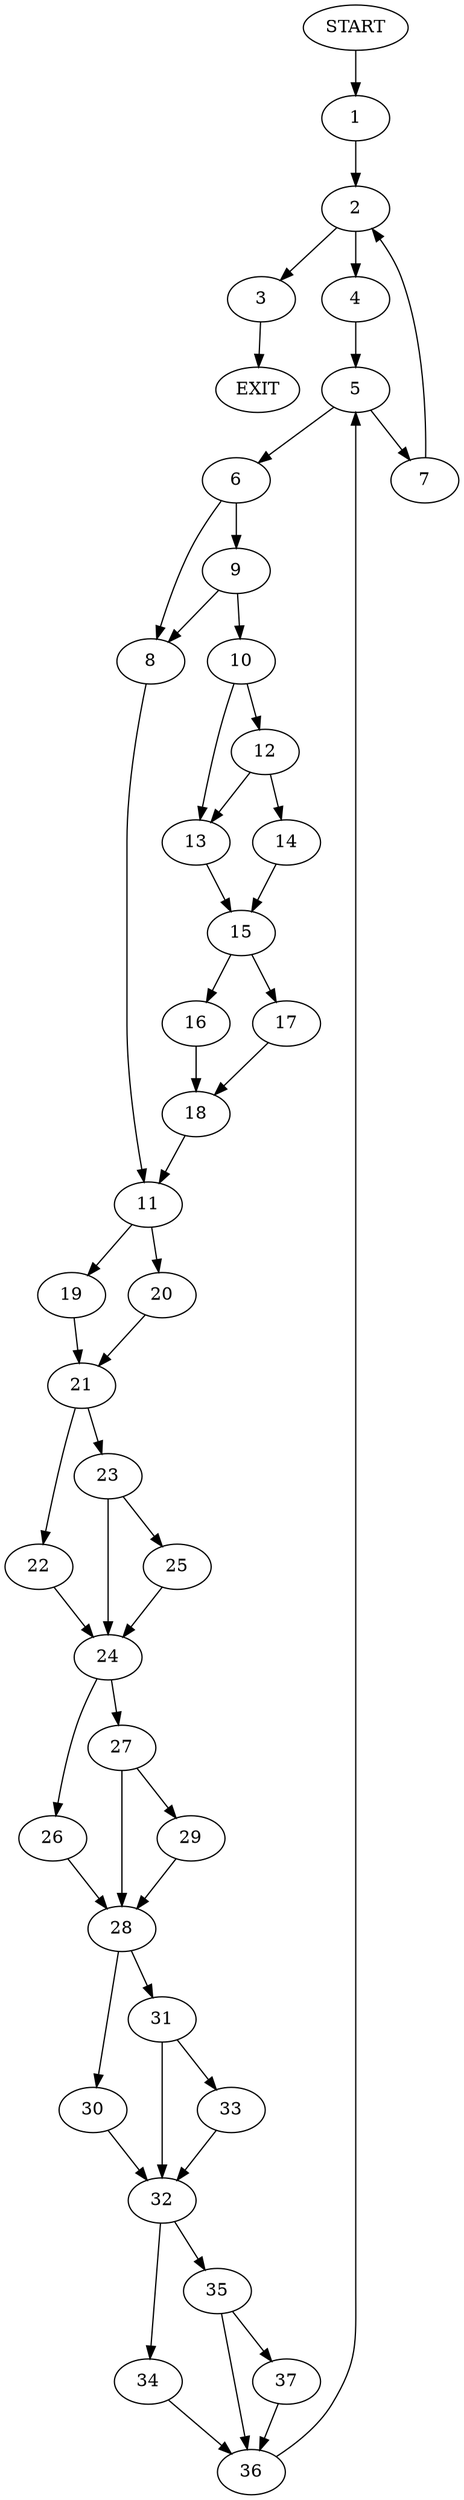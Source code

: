 digraph {
0 [label="START"]
38 [label="EXIT"]
0 -> 1
1 -> 2
2 -> 3
2 -> 4
4 -> 5
3 -> 38
5 -> 6
5 -> 7
6 -> 8
6 -> 9
7 -> 2
9 -> 8
9 -> 10
8 -> 11
10 -> 12
10 -> 13
12 -> 14
12 -> 13
13 -> 15
14 -> 15
15 -> 16
15 -> 17
16 -> 18
17 -> 18
18 -> 11
11 -> 19
11 -> 20
20 -> 21
19 -> 21
21 -> 22
21 -> 23
22 -> 24
23 -> 25
23 -> 24
24 -> 26
24 -> 27
25 -> 24
26 -> 28
27 -> 29
27 -> 28
28 -> 30
28 -> 31
29 -> 28
30 -> 32
31 -> 32
31 -> 33
32 -> 34
32 -> 35
33 -> 32
34 -> 36
35 -> 36
35 -> 37
36 -> 5
37 -> 36
}
